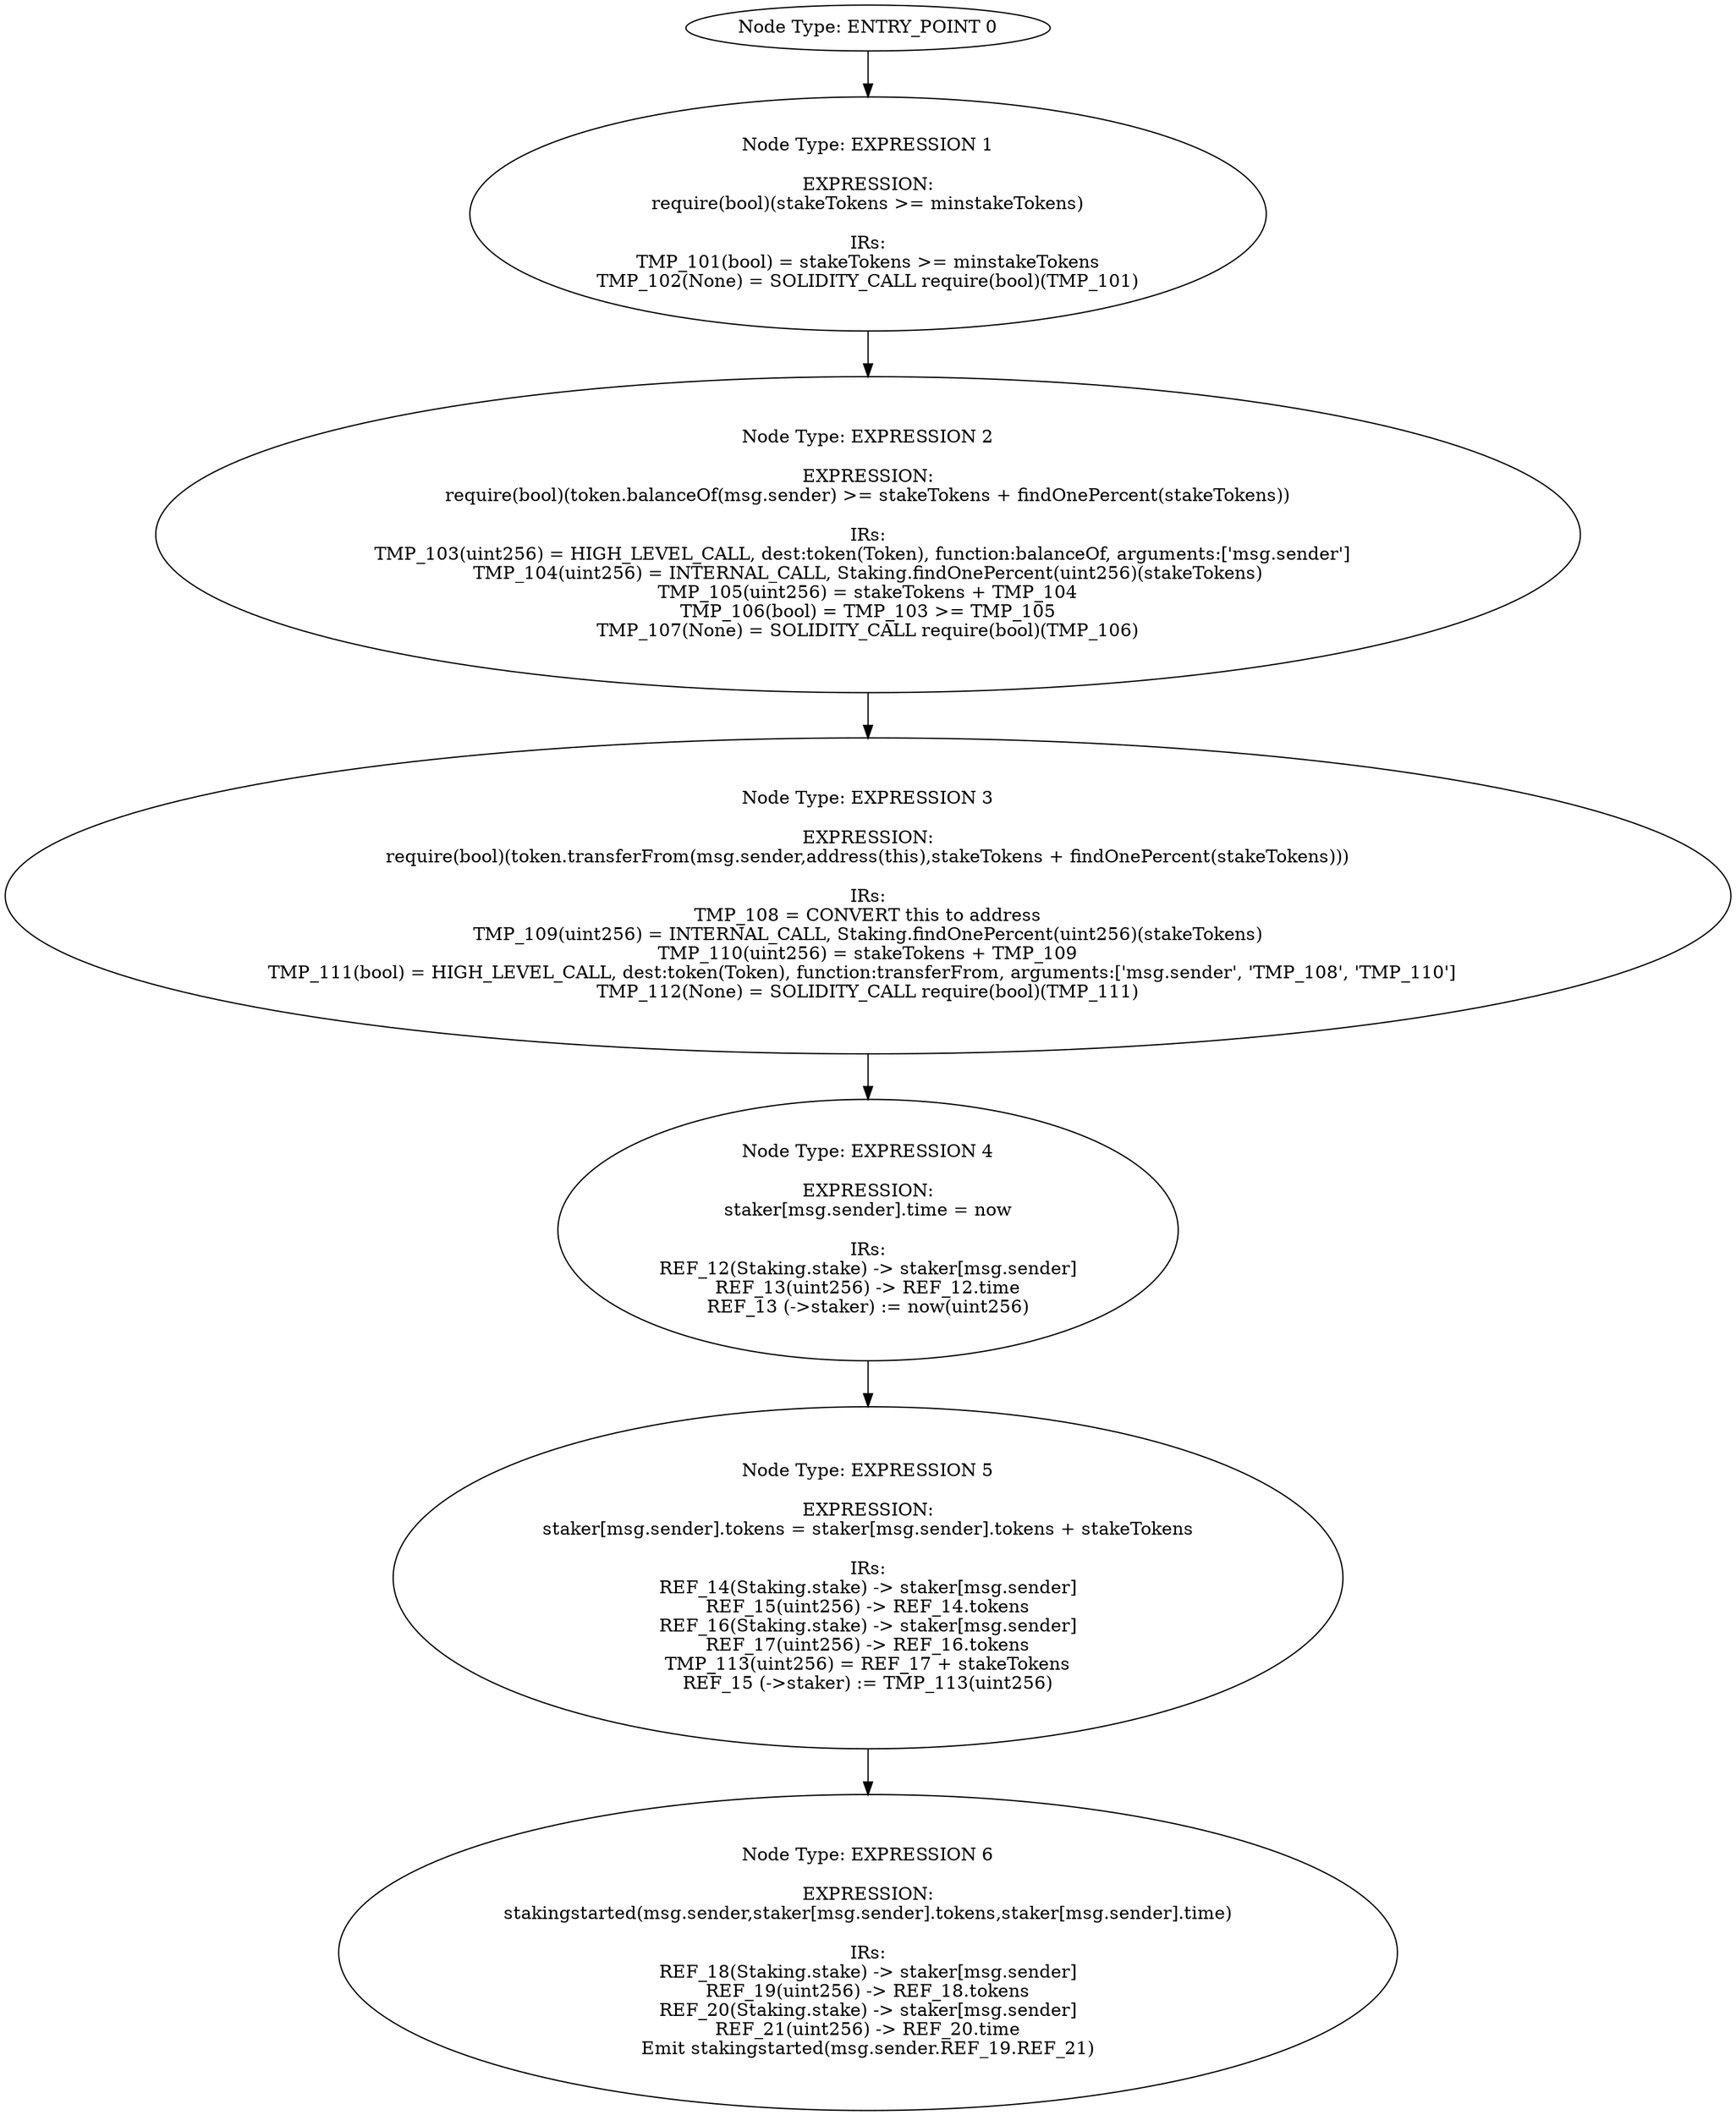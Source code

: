 digraph{
0[label="Node Type: ENTRY_POINT 0
"];
0->1;
1[label="Node Type: EXPRESSION 1

EXPRESSION:
require(bool)(stakeTokens >= minstakeTokens)

IRs:
TMP_101(bool) = stakeTokens >= minstakeTokens
TMP_102(None) = SOLIDITY_CALL require(bool)(TMP_101)"];
1->2;
2[label="Node Type: EXPRESSION 2

EXPRESSION:
require(bool)(token.balanceOf(msg.sender) >= stakeTokens + findOnePercent(stakeTokens))

IRs:
TMP_103(uint256) = HIGH_LEVEL_CALL, dest:token(Token), function:balanceOf, arguments:['msg.sender']  
TMP_104(uint256) = INTERNAL_CALL, Staking.findOnePercent(uint256)(stakeTokens)
TMP_105(uint256) = stakeTokens + TMP_104
TMP_106(bool) = TMP_103 >= TMP_105
TMP_107(None) = SOLIDITY_CALL require(bool)(TMP_106)"];
2->3;
3[label="Node Type: EXPRESSION 3

EXPRESSION:
require(bool)(token.transferFrom(msg.sender,address(this),stakeTokens + findOnePercent(stakeTokens)))

IRs:
TMP_108 = CONVERT this to address
TMP_109(uint256) = INTERNAL_CALL, Staking.findOnePercent(uint256)(stakeTokens)
TMP_110(uint256) = stakeTokens + TMP_109
TMP_111(bool) = HIGH_LEVEL_CALL, dest:token(Token), function:transferFrom, arguments:['msg.sender', 'TMP_108', 'TMP_110']  
TMP_112(None) = SOLIDITY_CALL require(bool)(TMP_111)"];
3->4;
4[label="Node Type: EXPRESSION 4

EXPRESSION:
staker[msg.sender].time = now

IRs:
REF_12(Staking.stake) -> staker[msg.sender]
REF_13(uint256) -> REF_12.time
REF_13 (->staker) := now(uint256)"];
4->5;
5[label="Node Type: EXPRESSION 5

EXPRESSION:
staker[msg.sender].tokens = staker[msg.sender].tokens + stakeTokens

IRs:
REF_14(Staking.stake) -> staker[msg.sender]
REF_15(uint256) -> REF_14.tokens
REF_16(Staking.stake) -> staker[msg.sender]
REF_17(uint256) -> REF_16.tokens
TMP_113(uint256) = REF_17 + stakeTokens
REF_15 (->staker) := TMP_113(uint256)"];
5->6;
6[label="Node Type: EXPRESSION 6

EXPRESSION:
stakingstarted(msg.sender,staker[msg.sender].tokens,staker[msg.sender].time)

IRs:
REF_18(Staking.stake) -> staker[msg.sender]
REF_19(uint256) -> REF_18.tokens
REF_20(Staking.stake) -> staker[msg.sender]
REF_21(uint256) -> REF_20.time
Emit stakingstarted(msg.sender.REF_19.REF_21)"];
}

